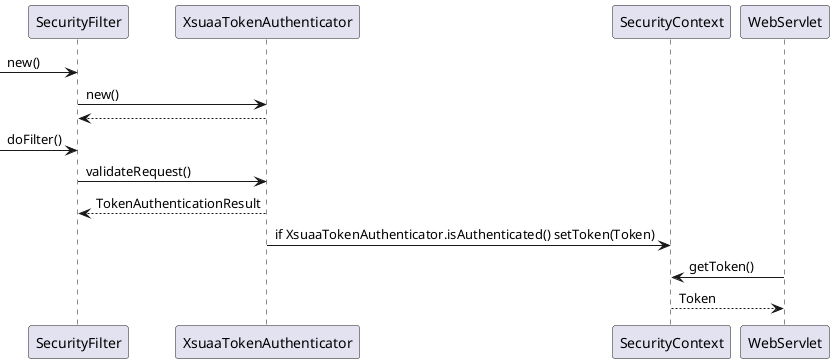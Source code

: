 @startuml
-> SecurityFilter: new()
SecurityFilter -> XsuaaTokenAuthenticator: new()
XsuaaTokenAuthenticator --> SecurityFilter

-> SecurityFilter: doFilter()
SecurityFilter -> XsuaaTokenAuthenticator: validateRequest()
XsuaaTokenAuthenticator --> SecurityFilter: TokenAuthenticationResult

XsuaaTokenAuthenticator -> SecurityContext: if XsuaaTokenAuthenticator.isAuthenticated() setToken(Token)

WebServlet -> SecurityContext: getToken()
SecurityContext --> WebServlet: Token
@enduml


